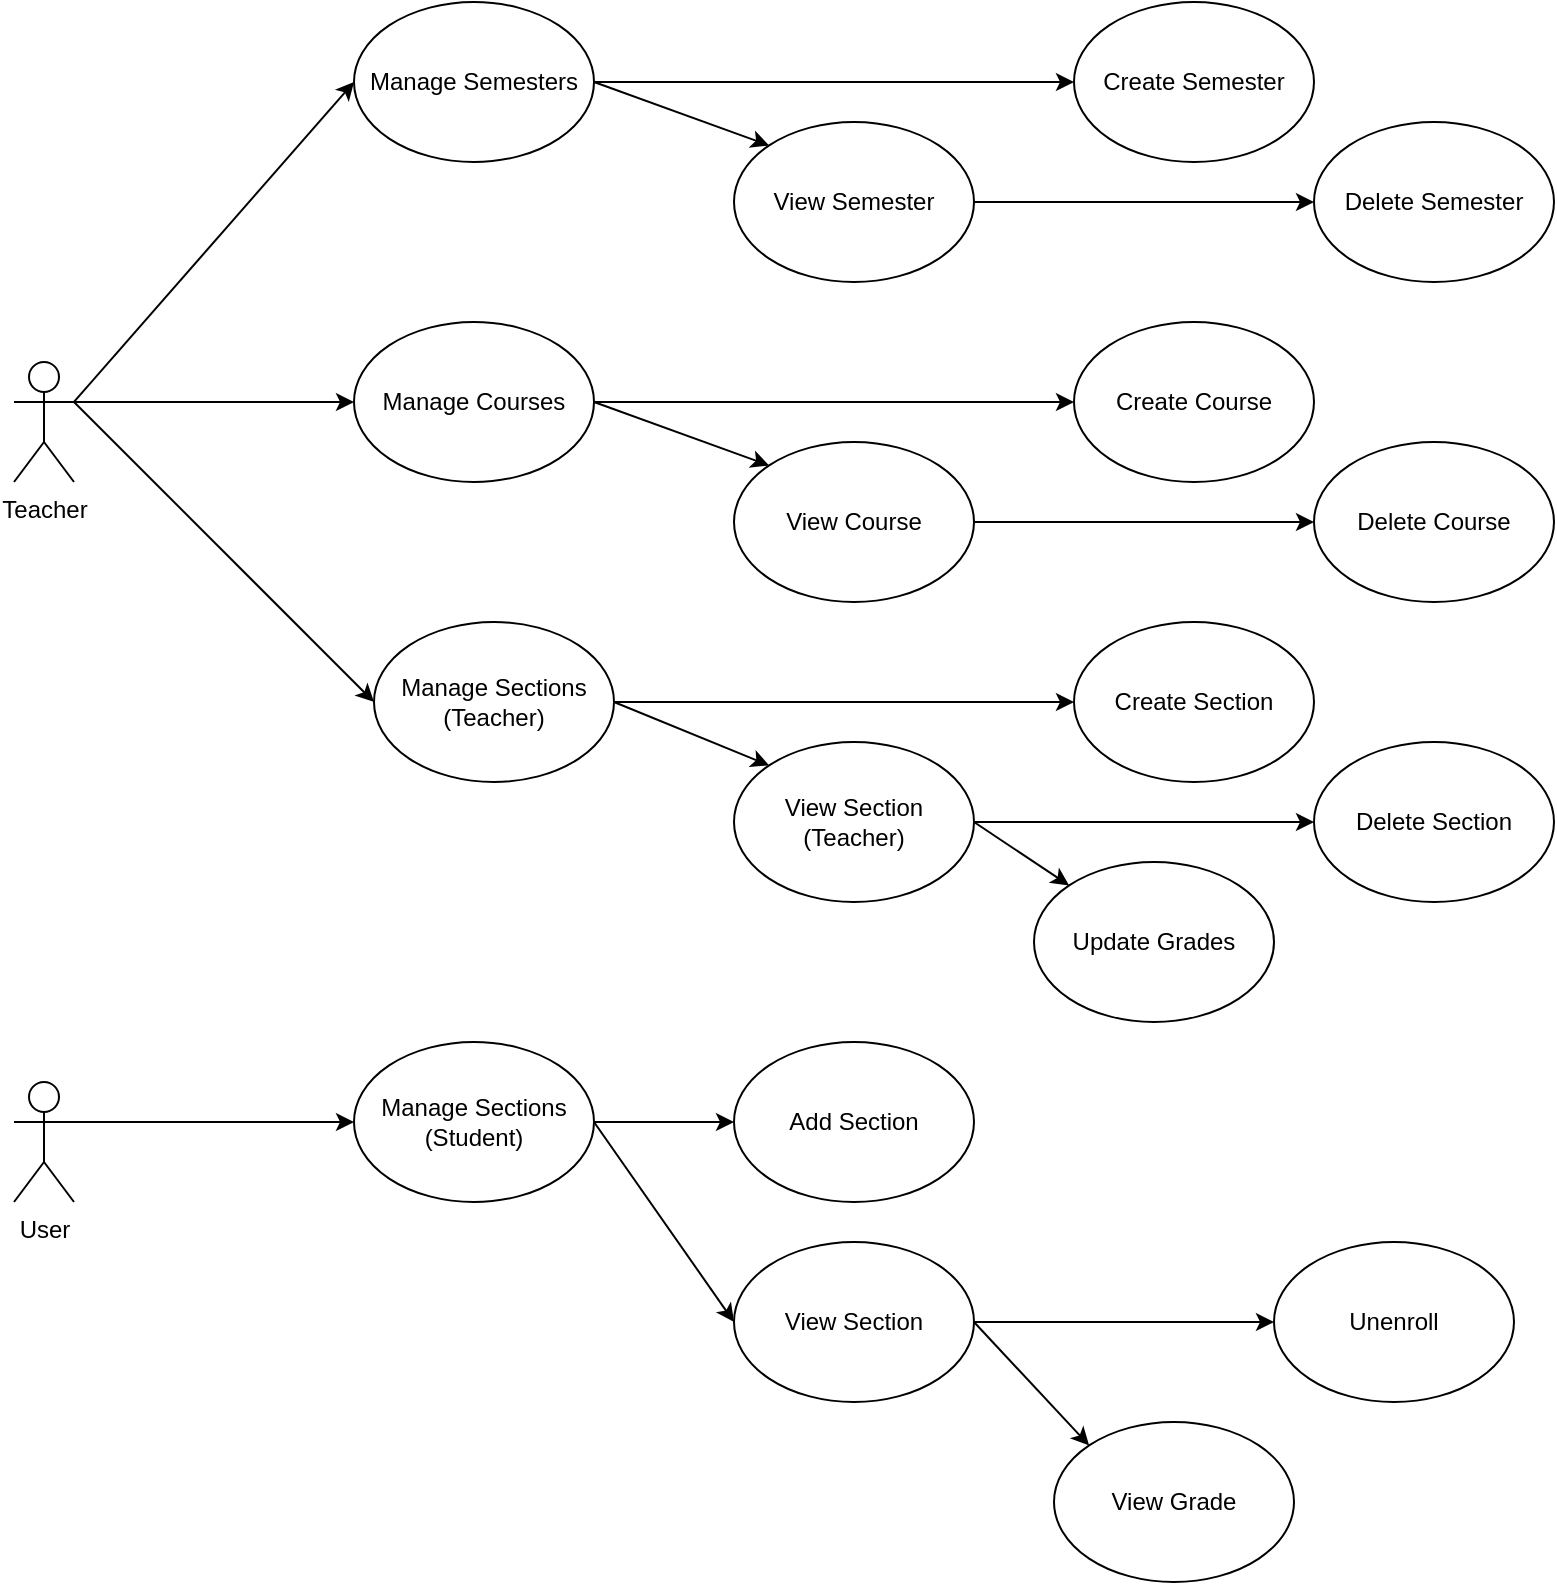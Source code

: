 <mxfile version="26.0.16">
  <diagram name="Page-1" id="WBk68slwKIcxNl_qfG5e">
    <mxGraphModel dx="1114" dy="579" grid="1" gridSize="10" guides="1" tooltips="1" connect="1" arrows="1" fold="1" page="1" pageScale="1" pageWidth="850" pageHeight="1100" math="0" shadow="0">
      <root>
        <mxCell id="0" />
        <mxCell id="1" parent="0" />
        <mxCell id="6ev4xrXOpPWq1s2YsXj9-1" value="Teacher" style="shape=umlActor;verticalLabelPosition=bottom;verticalAlign=top;html=1;outlineConnect=0;" vertex="1" parent="1">
          <mxGeometry x="40" y="240" width="30" height="60" as="geometry" />
        </mxCell>
        <mxCell id="6ev4xrXOpPWq1s2YsXj9-2" value="User" style="shape=umlActor;verticalLabelPosition=bottom;verticalAlign=top;html=1;outlineConnect=0;" vertex="1" parent="1">
          <mxGeometry x="40" y="600" width="30" height="60" as="geometry" />
        </mxCell>
        <mxCell id="6ev4xrXOpPWq1s2YsXj9-3" value="Manage Semesters" style="ellipse;whiteSpace=wrap;html=1;" vertex="1" parent="1">
          <mxGeometry x="210" y="60" width="120" height="80" as="geometry" />
        </mxCell>
        <mxCell id="6ev4xrXOpPWq1s2YsXj9-4" value="Manage Courses" style="ellipse;whiteSpace=wrap;html=1;" vertex="1" parent="1">
          <mxGeometry x="210" y="220" width="120" height="80" as="geometry" />
        </mxCell>
        <mxCell id="6ev4xrXOpPWq1s2YsXj9-5" value="Manage Sections&lt;br&gt;(Teacher)" style="ellipse;whiteSpace=wrap;html=1;" vertex="1" parent="1">
          <mxGeometry x="220" y="370" width="120" height="80" as="geometry" />
        </mxCell>
        <mxCell id="6ev4xrXOpPWq1s2YsXj9-6" value="Manage Sections&lt;br&gt;(Student)" style="ellipse;whiteSpace=wrap;html=1;" vertex="1" parent="1">
          <mxGeometry x="210" y="580" width="120" height="80" as="geometry" />
        </mxCell>
        <mxCell id="6ev4xrXOpPWq1s2YsXj9-7" value="" style="endArrow=classic;html=1;rounded=0;exitX=1;exitY=0.333;exitDx=0;exitDy=0;exitPerimeter=0;entryX=0;entryY=0.5;entryDx=0;entryDy=0;" edge="1" parent="1" source="6ev4xrXOpPWq1s2YsXj9-1" target="6ev4xrXOpPWq1s2YsXj9-3">
          <mxGeometry width="50" height="50" relative="1" as="geometry">
            <mxPoint x="100" y="320" as="sourcePoint" />
            <mxPoint x="150" y="270" as="targetPoint" />
          </mxGeometry>
        </mxCell>
        <mxCell id="6ev4xrXOpPWq1s2YsXj9-8" value="" style="endArrow=classic;html=1;rounded=0;exitX=1;exitY=0.333;exitDx=0;exitDy=0;exitPerimeter=0;entryX=0;entryY=0.5;entryDx=0;entryDy=0;" edge="1" parent="1" source="6ev4xrXOpPWq1s2YsXj9-1" target="6ev4xrXOpPWq1s2YsXj9-4">
          <mxGeometry width="50" height="50" relative="1" as="geometry">
            <mxPoint x="80" y="270" as="sourcePoint" />
            <mxPoint x="220" y="150" as="targetPoint" />
          </mxGeometry>
        </mxCell>
        <mxCell id="6ev4xrXOpPWq1s2YsXj9-9" value="" style="endArrow=classic;html=1;rounded=0;exitX=1;exitY=0.333;exitDx=0;exitDy=0;exitPerimeter=0;entryX=0;entryY=0.5;entryDx=0;entryDy=0;" edge="1" parent="1" source="6ev4xrXOpPWq1s2YsXj9-1" target="6ev4xrXOpPWq1s2YsXj9-5">
          <mxGeometry width="50" height="50" relative="1" as="geometry">
            <mxPoint x="80" y="270" as="sourcePoint" />
            <mxPoint x="220" y="270" as="targetPoint" />
          </mxGeometry>
        </mxCell>
        <mxCell id="6ev4xrXOpPWq1s2YsXj9-10" value="" style="endArrow=classic;html=1;rounded=0;exitX=1;exitY=0.333;exitDx=0;exitDy=0;exitPerimeter=0;entryX=0;entryY=0.5;entryDx=0;entryDy=0;" edge="1" parent="1" source="6ev4xrXOpPWq1s2YsXj9-2" target="6ev4xrXOpPWq1s2YsXj9-6">
          <mxGeometry width="50" height="50" relative="1" as="geometry">
            <mxPoint x="100" y="460" as="sourcePoint" />
            <mxPoint x="150" y="410" as="targetPoint" />
          </mxGeometry>
        </mxCell>
        <mxCell id="6ev4xrXOpPWq1s2YsXj9-11" value="Create Semester" style="ellipse;whiteSpace=wrap;html=1;" vertex="1" parent="1">
          <mxGeometry x="570" y="60" width="120" height="80" as="geometry" />
        </mxCell>
        <mxCell id="6ev4xrXOpPWq1s2YsXj9-12" value="View Semester" style="ellipse;whiteSpace=wrap;html=1;" vertex="1" parent="1">
          <mxGeometry x="400" y="120" width="120" height="80" as="geometry" />
        </mxCell>
        <mxCell id="6ev4xrXOpPWq1s2YsXj9-13" value="" style="endArrow=classic;html=1;rounded=0;exitX=1;exitY=0.5;exitDx=0;exitDy=0;entryX=0;entryY=0.5;entryDx=0;entryDy=0;" edge="1" parent="1" source="6ev4xrXOpPWq1s2YsXj9-3" target="6ev4xrXOpPWq1s2YsXj9-11">
          <mxGeometry width="50" height="50" relative="1" as="geometry">
            <mxPoint x="300" y="320" as="sourcePoint" />
            <mxPoint x="350" y="270" as="targetPoint" />
          </mxGeometry>
        </mxCell>
        <mxCell id="6ev4xrXOpPWq1s2YsXj9-14" value="" style="endArrow=classic;html=1;rounded=0;exitX=1;exitY=0.5;exitDx=0;exitDy=0;entryX=0;entryY=0;entryDx=0;entryDy=0;" edge="1" parent="1" source="6ev4xrXOpPWq1s2YsXj9-3" target="6ev4xrXOpPWq1s2YsXj9-12">
          <mxGeometry width="50" height="50" relative="1" as="geometry">
            <mxPoint x="300" y="320" as="sourcePoint" />
            <mxPoint x="350" y="270" as="targetPoint" />
          </mxGeometry>
        </mxCell>
        <mxCell id="6ev4xrXOpPWq1s2YsXj9-15" value="View Course" style="ellipse;whiteSpace=wrap;html=1;" vertex="1" parent="1">
          <mxGeometry x="400" y="280" width="120" height="80" as="geometry" />
        </mxCell>
        <mxCell id="6ev4xrXOpPWq1s2YsXj9-16" value="" style="endArrow=classic;html=1;rounded=0;exitX=1;exitY=0.5;exitDx=0;exitDy=0;entryX=0;entryY=0;entryDx=0;entryDy=0;" edge="1" parent="1" source="6ev4xrXOpPWq1s2YsXj9-4" target="6ev4xrXOpPWq1s2YsXj9-15">
          <mxGeometry width="50" height="50" relative="1" as="geometry">
            <mxPoint x="300" y="320" as="sourcePoint" />
            <mxPoint x="350" y="270" as="targetPoint" />
          </mxGeometry>
        </mxCell>
        <mxCell id="6ev4xrXOpPWq1s2YsXj9-17" value="Create Course" style="ellipse;whiteSpace=wrap;html=1;" vertex="1" parent="1">
          <mxGeometry x="570" y="220" width="120" height="80" as="geometry" />
        </mxCell>
        <mxCell id="6ev4xrXOpPWq1s2YsXj9-18" value="" style="endArrow=classic;html=1;rounded=0;exitX=1;exitY=0.5;exitDx=0;exitDy=0;entryX=0;entryY=0.5;entryDx=0;entryDy=0;" edge="1" parent="1" source="6ev4xrXOpPWq1s2YsXj9-4" target="6ev4xrXOpPWq1s2YsXj9-17">
          <mxGeometry width="50" height="50" relative="1" as="geometry">
            <mxPoint x="640" y="330" as="sourcePoint" />
            <mxPoint x="690" y="280" as="targetPoint" />
          </mxGeometry>
        </mxCell>
        <mxCell id="6ev4xrXOpPWq1s2YsXj9-19" value="Delete Semester" style="ellipse;whiteSpace=wrap;html=1;" vertex="1" parent="1">
          <mxGeometry x="690" y="120" width="120" height="80" as="geometry" />
        </mxCell>
        <mxCell id="6ev4xrXOpPWq1s2YsXj9-20" value="" style="endArrow=classic;html=1;rounded=0;exitX=1;exitY=0.5;exitDx=0;exitDy=0;entryX=0;entryY=0.5;entryDx=0;entryDy=0;" edge="1" parent="1" source="6ev4xrXOpPWq1s2YsXj9-12" target="6ev4xrXOpPWq1s2YsXj9-19">
          <mxGeometry width="50" height="50" relative="1" as="geometry">
            <mxPoint x="640" y="330" as="sourcePoint" />
            <mxPoint x="690" y="280" as="targetPoint" />
          </mxGeometry>
        </mxCell>
        <mxCell id="6ev4xrXOpPWq1s2YsXj9-21" value="Delete Course" style="ellipse;whiteSpace=wrap;html=1;" vertex="1" parent="1">
          <mxGeometry x="690" y="280" width="120" height="80" as="geometry" />
        </mxCell>
        <mxCell id="6ev4xrXOpPWq1s2YsXj9-22" value="" style="endArrow=classic;html=1;rounded=0;exitX=1;exitY=0.5;exitDx=0;exitDy=0;entryX=0;entryY=0.5;entryDx=0;entryDy=0;" edge="1" parent="1" source="6ev4xrXOpPWq1s2YsXj9-15" target="6ev4xrXOpPWq1s2YsXj9-21">
          <mxGeometry width="50" height="50" relative="1" as="geometry">
            <mxPoint x="640" y="330" as="sourcePoint" />
            <mxPoint x="690" y="280" as="targetPoint" />
          </mxGeometry>
        </mxCell>
        <mxCell id="6ev4xrXOpPWq1s2YsXj9-23" value="View Section (Teacher)" style="ellipse;whiteSpace=wrap;html=1;" vertex="1" parent="1">
          <mxGeometry x="400" y="430" width="120" height="80" as="geometry" />
        </mxCell>
        <mxCell id="6ev4xrXOpPWq1s2YsXj9-24" value="" style="endArrow=classic;html=1;rounded=0;exitX=1;exitY=0.5;exitDx=0;exitDy=0;entryX=0;entryY=0;entryDx=0;entryDy=0;" edge="1" parent="1" source="6ev4xrXOpPWq1s2YsXj9-5" target="6ev4xrXOpPWq1s2YsXj9-23">
          <mxGeometry width="50" height="50" relative="1" as="geometry">
            <mxPoint x="510" y="460" as="sourcePoint" />
            <mxPoint x="560" y="410" as="targetPoint" />
          </mxGeometry>
        </mxCell>
        <mxCell id="6ev4xrXOpPWq1s2YsXj9-25" value="Create Section" style="ellipse;whiteSpace=wrap;html=1;" vertex="1" parent="1">
          <mxGeometry x="570" y="370" width="120" height="80" as="geometry" />
        </mxCell>
        <mxCell id="6ev4xrXOpPWq1s2YsXj9-26" value="" style="endArrow=classic;html=1;rounded=0;exitX=1;exitY=0.5;exitDx=0;exitDy=0;entryX=0;entryY=0.5;entryDx=0;entryDy=0;" edge="1" parent="1" source="6ev4xrXOpPWq1s2YsXj9-5" target="6ev4xrXOpPWq1s2YsXj9-25">
          <mxGeometry width="50" height="50" relative="1" as="geometry">
            <mxPoint x="510" y="460" as="sourcePoint" />
            <mxPoint x="560" y="410" as="targetPoint" />
          </mxGeometry>
        </mxCell>
        <mxCell id="6ev4xrXOpPWq1s2YsXj9-27" value="Delete Section" style="ellipse;whiteSpace=wrap;html=1;" vertex="1" parent="1">
          <mxGeometry x="690" y="430" width="120" height="80" as="geometry" />
        </mxCell>
        <mxCell id="6ev4xrXOpPWq1s2YsXj9-28" value="" style="endArrow=classic;html=1;rounded=0;exitX=1;exitY=0.5;exitDx=0;exitDy=0;entryX=0;entryY=0.5;entryDx=0;entryDy=0;" edge="1" parent="1" source="6ev4xrXOpPWq1s2YsXj9-23" target="6ev4xrXOpPWq1s2YsXj9-27">
          <mxGeometry width="50" height="50" relative="1" as="geometry">
            <mxPoint x="510" y="460" as="sourcePoint" />
            <mxPoint x="560" y="410" as="targetPoint" />
          </mxGeometry>
        </mxCell>
        <mxCell id="6ev4xrXOpPWq1s2YsXj9-29" value="Update Grades" style="ellipse;whiteSpace=wrap;html=1;" vertex="1" parent="1">
          <mxGeometry x="550" y="490" width="120" height="80" as="geometry" />
        </mxCell>
        <mxCell id="6ev4xrXOpPWq1s2YsXj9-30" value="" style="endArrow=classic;html=1;rounded=0;exitX=1;exitY=0.5;exitDx=0;exitDy=0;entryX=0;entryY=0;entryDx=0;entryDy=0;" edge="1" parent="1" source="6ev4xrXOpPWq1s2YsXj9-23" target="6ev4xrXOpPWq1s2YsXj9-29">
          <mxGeometry width="50" height="50" relative="1" as="geometry">
            <mxPoint x="510" y="460" as="sourcePoint" />
            <mxPoint x="560" y="410" as="targetPoint" />
          </mxGeometry>
        </mxCell>
        <mxCell id="6ev4xrXOpPWq1s2YsXj9-31" value="View Section" style="ellipse;whiteSpace=wrap;html=1;" vertex="1" parent="1">
          <mxGeometry x="400" y="680" width="120" height="80" as="geometry" />
        </mxCell>
        <mxCell id="6ev4xrXOpPWq1s2YsXj9-32" value="Add Section" style="ellipse;whiteSpace=wrap;html=1;" vertex="1" parent="1">
          <mxGeometry x="400" y="580" width="120" height="80" as="geometry" />
        </mxCell>
        <mxCell id="6ev4xrXOpPWq1s2YsXj9-34" value="View Grade" style="ellipse;whiteSpace=wrap;html=1;" vertex="1" parent="1">
          <mxGeometry x="560" y="770" width="120" height="80" as="geometry" />
        </mxCell>
        <mxCell id="6ev4xrXOpPWq1s2YsXj9-35" value="Unenroll" style="ellipse;whiteSpace=wrap;html=1;" vertex="1" parent="1">
          <mxGeometry x="670" y="680" width="120" height="80" as="geometry" />
        </mxCell>
        <mxCell id="6ev4xrXOpPWq1s2YsXj9-36" value="" style="endArrow=classic;html=1;rounded=0;exitX=1;exitY=0.5;exitDx=0;exitDy=0;entryX=0;entryY=0.5;entryDx=0;entryDy=0;" edge="1" parent="1" source="6ev4xrXOpPWq1s2YsXj9-31" target="6ev4xrXOpPWq1s2YsXj9-35">
          <mxGeometry width="50" height="50" relative="1" as="geometry">
            <mxPoint x="510" y="590" as="sourcePoint" />
            <mxPoint x="560" y="540" as="targetPoint" />
          </mxGeometry>
        </mxCell>
        <mxCell id="6ev4xrXOpPWq1s2YsXj9-37" value="" style="endArrow=classic;html=1;rounded=0;exitX=1;exitY=0.5;exitDx=0;exitDy=0;entryX=0;entryY=0;entryDx=0;entryDy=0;" edge="1" parent="1" source="6ev4xrXOpPWq1s2YsXj9-31" target="6ev4xrXOpPWq1s2YsXj9-34">
          <mxGeometry width="50" height="50" relative="1" as="geometry">
            <mxPoint x="510" y="590" as="sourcePoint" />
            <mxPoint x="560" y="540" as="targetPoint" />
          </mxGeometry>
        </mxCell>
        <mxCell id="6ev4xrXOpPWq1s2YsXj9-38" value="" style="endArrow=classic;html=1;rounded=0;exitX=1;exitY=0.5;exitDx=0;exitDy=0;entryX=0;entryY=0.5;entryDx=0;entryDy=0;" edge="1" parent="1" source="6ev4xrXOpPWq1s2YsXj9-6" target="6ev4xrXOpPWq1s2YsXj9-32">
          <mxGeometry width="50" height="50" relative="1" as="geometry">
            <mxPoint x="510" y="590" as="sourcePoint" />
            <mxPoint x="560" y="540" as="targetPoint" />
          </mxGeometry>
        </mxCell>
        <mxCell id="6ev4xrXOpPWq1s2YsXj9-39" value="" style="endArrow=classic;html=1;rounded=0;exitX=1;exitY=0.5;exitDx=0;exitDy=0;entryX=0;entryY=0.5;entryDx=0;entryDy=0;" edge="1" parent="1" source="6ev4xrXOpPWq1s2YsXj9-6" target="6ev4xrXOpPWq1s2YsXj9-31">
          <mxGeometry width="50" height="50" relative="1" as="geometry">
            <mxPoint x="340" y="630" as="sourcePoint" />
            <mxPoint x="410" y="630" as="targetPoint" />
          </mxGeometry>
        </mxCell>
      </root>
    </mxGraphModel>
  </diagram>
</mxfile>
